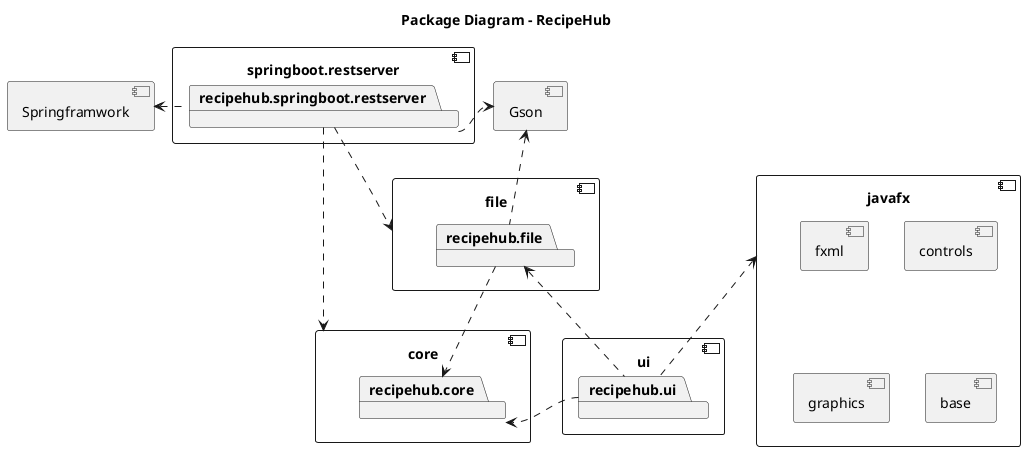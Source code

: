 @startuml packageDiagram

title Package Diagram - RecipeHub

component core {
    package recipehub.core
}

component file {
    package recipehub.file
}

recipehub.file .right.> recipehub.core

component ui {
    package recipehub.ui
}

recipehub.ui .up.> recipehub.file
recipehub.ui .right.> recipehub.core

component springboot.restserver {
    package recipehub.springboot.restserver
}

recipehub.springboot.restserver ..right..> file
recipehub.springboot.restserver .right.> Gson
recipehub.springboot.restserver .down.> core

component Gson {
}

recipehub.file .up.> Gson

component Springframwork {
}

component javafx {
    component fxml
    component controls
    component graphics
    component base

}

recipehub.springboot.restserver .left.> Springframwork
recipehub.ui .up.> javafx

@enduml
